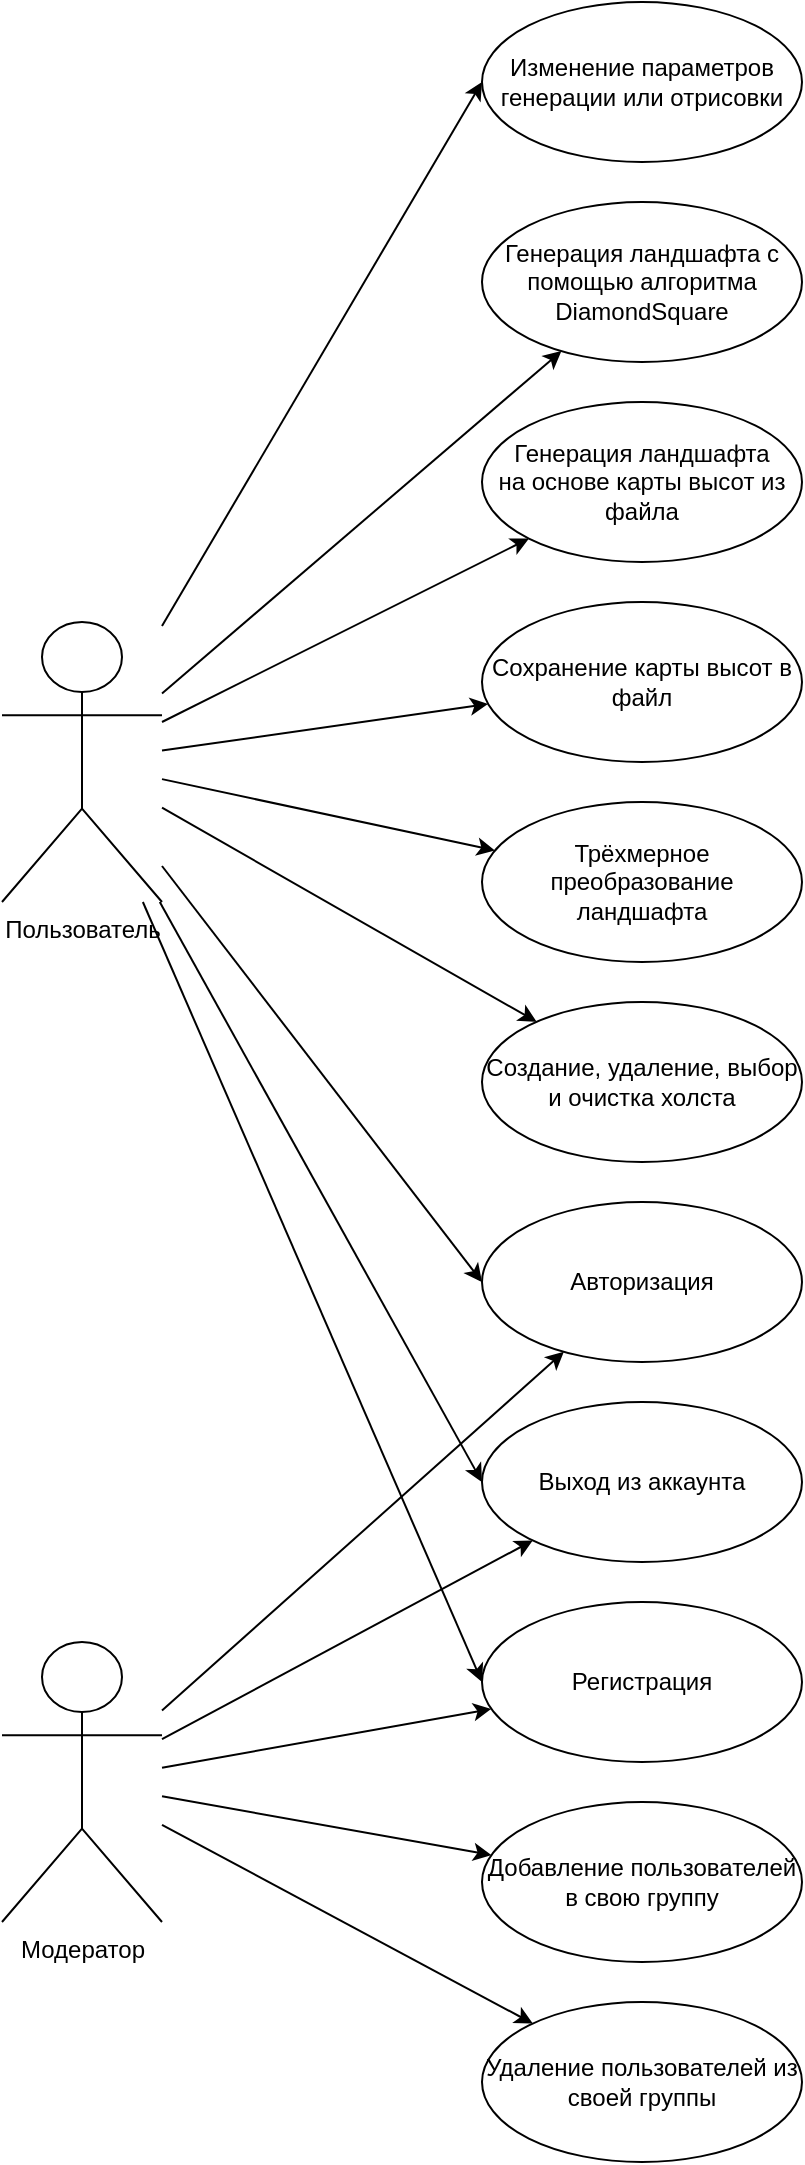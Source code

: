 <mxfile version="17.4.1" type="device"><diagram id="mfA7wZni0o7WHOPT5FVK" name="Page-1"><mxGraphModel dx="1154" dy="1878" grid="1" gridSize="10" guides="1" tooltips="1" connect="1" arrows="1" fold="1" page="1" pageScale="1" pageWidth="827" pageHeight="1169" math="0" shadow="0"><root><mxCell id="0"/><mxCell id="1" parent="0"/><mxCell id="I0vJ8j2TUbzQgW1oqjcF-3" value="Изменение параметров генерации или отрисовки" style="ellipse;whiteSpace=wrap;html=1;" parent="1" vertex="1"><mxGeometry x="280" y="-60" width="160" height="80" as="geometry"/></mxCell><mxCell id="I0vJ8j2TUbzQgW1oqjcF-4" value="&lt;div&gt;Генерация ландшафта с помощью алгоритма DiamondSquare&lt;br&gt;&lt;/div&gt;" style="ellipse;whiteSpace=wrap;html=1;" parent="1" vertex="1"><mxGeometry x="280" y="40" width="160" height="80" as="geometry"/></mxCell><mxCell id="I0vJ8j2TUbzQgW1oqjcF-5" value="Генерация ландшафта &lt;br&gt;на основе карты высот из файла" style="ellipse;whiteSpace=wrap;html=1;" parent="1" vertex="1"><mxGeometry x="280" y="140" width="160" height="80" as="geometry"/></mxCell><mxCell id="I0vJ8j2TUbzQgW1oqjcF-6" value="Сохранение карты высот в файл" style="ellipse;whiteSpace=wrap;html=1;" parent="1" vertex="1"><mxGeometry x="280" y="240" width="160" height="80" as="geometry"/></mxCell><mxCell id="I0vJ8j2TUbzQgW1oqjcF-7" value="" style="endArrow=classic;html=1;rounded=0;entryX=0;entryY=0.5;entryDx=0;entryDy=0;" parent="1" source="I0vJ8j2TUbzQgW1oqjcF-13" target="I0vJ8j2TUbzQgW1oqjcF-3" edge="1"><mxGeometry width="50" height="50" relative="1" as="geometry"><mxPoint x="160" y="320" as="sourcePoint"/><mxPoint x="440" y="150" as="targetPoint"/></mxGeometry></mxCell><mxCell id="I0vJ8j2TUbzQgW1oqjcF-8" value="" style="endArrow=classic;html=1;rounded=0;" parent="1" source="I0vJ8j2TUbzQgW1oqjcF-13" target="I0vJ8j2TUbzQgW1oqjcF-4" edge="1"><mxGeometry width="50" height="50" relative="1" as="geometry"><mxPoint x="160" y="320" as="sourcePoint"/><mxPoint x="290" y="90" as="targetPoint"/></mxGeometry></mxCell><mxCell id="I0vJ8j2TUbzQgW1oqjcF-9" value="" style="endArrow=classic;html=1;rounded=0;" parent="1" source="I0vJ8j2TUbzQgW1oqjcF-13" target="I0vJ8j2TUbzQgW1oqjcF-5" edge="1"><mxGeometry width="50" height="50" relative="1" as="geometry"><mxPoint x="160" y="320" as="sourcePoint"/><mxPoint x="300" y="100" as="targetPoint"/></mxGeometry></mxCell><mxCell id="I0vJ8j2TUbzQgW1oqjcF-10" value="" style="endArrow=classic;html=1;rounded=0;" parent="1" source="I0vJ8j2TUbzQgW1oqjcF-13" target="I0vJ8j2TUbzQgW1oqjcF-6" edge="1"><mxGeometry width="50" height="50" relative="1" as="geometry"><mxPoint x="160" y="320" as="sourcePoint"/><mxPoint x="290" y="330" as="targetPoint"/></mxGeometry></mxCell><mxCell id="I0vJ8j2TUbzQgW1oqjcF-11" value="Трёхмерное преобразование ландшафта" style="ellipse;whiteSpace=wrap;html=1;" parent="1" vertex="1"><mxGeometry x="280" y="340" width="160" height="80" as="geometry"/></mxCell><mxCell id="I0vJ8j2TUbzQgW1oqjcF-12" value="" style="endArrow=classic;html=1;rounded=0;" parent="1" source="I0vJ8j2TUbzQgW1oqjcF-13" target="I0vJ8j2TUbzQgW1oqjcF-11" edge="1"><mxGeometry width="50" height="50" relative="1" as="geometry"><mxPoint x="160" y="320" as="sourcePoint"/><mxPoint x="290" y="450" as="targetPoint"/></mxGeometry></mxCell><mxCell id="I0vJ8j2TUbzQgW1oqjcF-13" value="&lt;div&gt;Пользователь&lt;/div&gt;" style="shape=umlActor;verticalLabelPosition=bottom;verticalAlign=top;html=1;outlineConnect=0;" parent="1" vertex="1"><mxGeometry x="40" y="250" width="80" height="140" as="geometry"/></mxCell><mxCell id="1UEjg5X6r3Jqby_-SRw4-1" value="Модератор" style="shape=umlActor;verticalLabelPosition=bottom;verticalAlign=top;html=1;outlineConnect=0;" parent="1" vertex="1"><mxGeometry x="40" y="760" width="80" height="140" as="geometry"/></mxCell><mxCell id="1UEjg5X6r3Jqby_-SRw4-2" value="Добавление пользователей в свою группу" style="ellipse;whiteSpace=wrap;html=1;" parent="1" vertex="1"><mxGeometry x="280" y="840" width="160" height="80" as="geometry"/></mxCell><mxCell id="1UEjg5X6r3Jqby_-SRw4-3" value="&lt;div&gt;Удаление пользователей из своей группы&lt;/div&gt;" style="ellipse;whiteSpace=wrap;html=1;" parent="1" vertex="1"><mxGeometry x="280" y="940" width="160" height="80" as="geometry"/></mxCell><mxCell id="1UEjg5X6r3Jqby_-SRw4-4" value="Авторизация" style="ellipse;whiteSpace=wrap;html=1;" parent="1" vertex="1"><mxGeometry x="280" y="540" width="160" height="80" as="geometry"/></mxCell><mxCell id="1UEjg5X6r3Jqby_-SRw4-5" value="Регистрация" style="ellipse;whiteSpace=wrap;html=1;" parent="1" vertex="1"><mxGeometry x="280" y="740" width="160" height="80" as="geometry"/></mxCell><mxCell id="1UEjg5X6r3Jqby_-SRw4-8" value="" style="endArrow=classic;html=1;rounded=0;" parent="1" source="1UEjg5X6r3Jqby_-SRw4-1" target="1UEjg5X6r3Jqby_-SRw4-4" edge="1"><mxGeometry width="50" height="50" relative="1" as="geometry"><mxPoint x="120" y="560" as="sourcePoint"/><mxPoint x="280" y="688" as="targetPoint"/></mxGeometry></mxCell><mxCell id="1UEjg5X6r3Jqby_-SRw4-9" value="" style="endArrow=classic;html=1;rounded=0;" parent="1" source="1UEjg5X6r3Jqby_-SRw4-1" target="1UEjg5X6r3Jqby_-SRw4-5" edge="1"><mxGeometry width="50" height="50" relative="1" as="geometry"><mxPoint x="130" y="807.143" as="sourcePoint"/><mxPoint x="328.404" y="644.168" as="targetPoint"/></mxGeometry></mxCell><mxCell id="1UEjg5X6r3Jqby_-SRw4-10" value="" style="endArrow=classic;html=1;rounded=0;" parent="1" source="1UEjg5X6r3Jqby_-SRw4-1" target="1UEjg5X6r3Jqby_-SRw4-2" edge="1"><mxGeometry width="50" height="50" relative="1" as="geometry"><mxPoint x="130" y="821.429" as="sourcePoint"/><mxPoint x="311.377" y="737.218" as="targetPoint"/></mxGeometry></mxCell><mxCell id="1UEjg5X6r3Jqby_-SRw4-11" value="" style="endArrow=classic;html=1;rounded=0;" parent="1" source="1UEjg5X6r3Jqby_-SRw4-1" target="1UEjg5X6r3Jqby_-SRw4-3" edge="1"><mxGeometry width="50" height="50" relative="1" as="geometry"><mxPoint x="130" y="835.714" as="sourcePoint"/><mxPoint x="291.776" y="818.381" as="targetPoint"/></mxGeometry></mxCell><mxCell id="1UEjg5X6r3Jqby_-SRw4-12" value="" style="endArrow=classic;html=1;rounded=0;entryX=0;entryY=0.5;entryDx=0;entryDy=0;" parent="1" source="I0vJ8j2TUbzQgW1oqjcF-13" target="1UEjg5X6r3Jqby_-SRw4-5" edge="1"><mxGeometry width="50" height="50" relative="1" as="geometry"><mxPoint x="140" y="845.714" as="sourcePoint"/><mxPoint x="301.776" y="828.381" as="targetPoint"/></mxGeometry></mxCell><mxCell id="1UEjg5X6r3Jqby_-SRw4-13" value="" style="endArrow=classic;html=1;rounded=0;entryX=0;entryY=0.5;entryDx=0;entryDy=0;" parent="1" source="I0vJ8j2TUbzQgW1oqjcF-13" target="1UEjg5X6r3Jqby_-SRw4-4" edge="1"><mxGeometry width="50" height="50" relative="1" as="geometry"><mxPoint x="150" y="855.714" as="sourcePoint"/><mxPoint x="311.776" y="838.381" as="targetPoint"/></mxGeometry></mxCell><mxCell id="iqwVnGI4_lO4Lmk-6hGI-1" value="Создание, удаление, выбор и очистка холста" style="ellipse;whiteSpace=wrap;html=1;" parent="1" vertex="1"><mxGeometry x="280" y="440" width="160" height="80" as="geometry"/></mxCell><mxCell id="iqwVnGI4_lO4Lmk-6hGI-3" value="" style="endArrow=classic;html=1;rounded=0;" parent="1" source="I0vJ8j2TUbzQgW1oqjcF-13" target="iqwVnGI4_lO4Lmk-6hGI-1" edge="1"><mxGeometry width="50" height="50" relative="1" as="geometry"><mxPoint x="130" y="342" as="sourcePoint"/><mxPoint x="290" y="390" as="targetPoint"/></mxGeometry></mxCell><mxCell id="9Q8TszdkjmVCaVtzqMhC-1" value="Выход из аккаунта" style="ellipse;whiteSpace=wrap;html=1;" vertex="1" parent="1"><mxGeometry x="280" y="640" width="160" height="80" as="geometry"/></mxCell><mxCell id="9Q8TszdkjmVCaVtzqMhC-2" value="" style="endArrow=classic;html=1;rounded=0;" edge="1" parent="1" source="1UEjg5X6r3Jqby_-SRw4-1" target="9Q8TszdkjmVCaVtzqMhC-1"><mxGeometry width="50" height="50" relative="1" as="geometry"><mxPoint x="130" y="804.286" as="sourcePoint"/><mxPoint x="330.912" y="624.9" as="targetPoint"/></mxGeometry></mxCell><mxCell id="9Q8TszdkjmVCaVtzqMhC-3" value="" style="endArrow=classic;html=1;rounded=0;entryX=0;entryY=0.5;entryDx=0;entryDy=0;" edge="1" parent="1" source="I0vJ8j2TUbzQgW1oqjcF-13" target="9Q8TszdkjmVCaVtzqMhC-1"><mxGeometry width="50" height="50" relative="1" as="geometry"><mxPoint x="140" y="814.286" as="sourcePoint"/><mxPoint x="340.912" y="634.9" as="targetPoint"/></mxGeometry></mxCell></root></mxGraphModel></diagram></mxfile>